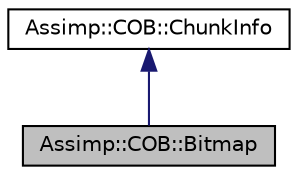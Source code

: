 digraph "Assimp::COB::Bitmap"
{
  edge [fontname="Helvetica",fontsize="10",labelfontname="Helvetica",labelfontsize="10"];
  node [fontname="Helvetica",fontsize="10",shape=record];
  Node1 [label="Assimp::COB::Bitmap",height=0.2,width=0.4,color="black", fillcolor="grey75", style="filled", fontcolor="black"];
  Node2 -> Node1 [dir="back",color="midnightblue",fontsize="10",style="solid"];
  Node2 [label="Assimp::COB::ChunkInfo",height=0.2,width=0.4,color="black", fillcolor="white", style="filled",URL="$struct_assimp_1_1_c_o_b_1_1_chunk_info.html"];
}
